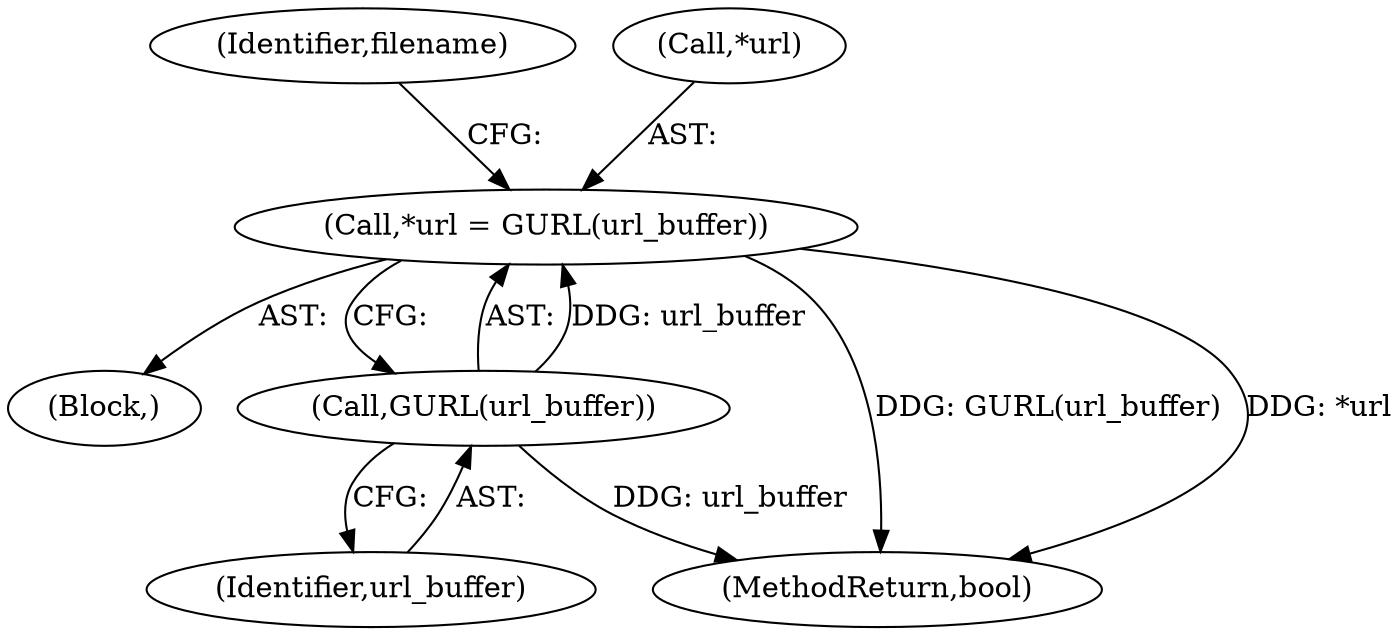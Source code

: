digraph "0_Chrome_e93dc535728da259ec16d1c3cc393f80b25f64ae_7@pointer" {
"1000143" [label="(Call,*url = GURL(url_buffer))"];
"1000146" [label="(Call,GURL(url_buffer))"];
"1000146" [label="(Call,GURL(url_buffer))"];
"1000143" [label="(Call,*url = GURL(url_buffer))"];
"1000149" [label="(Identifier,filename)"];
"1000142" [label="(Block,)"];
"1000147" [label="(Identifier,url_buffer)"];
"1000161" [label="(MethodReturn,bool)"];
"1000144" [label="(Call,*url)"];
"1000143" -> "1000142"  [label="AST: "];
"1000143" -> "1000146"  [label="CFG: "];
"1000144" -> "1000143"  [label="AST: "];
"1000146" -> "1000143"  [label="AST: "];
"1000149" -> "1000143"  [label="CFG: "];
"1000143" -> "1000161"  [label="DDG: GURL(url_buffer)"];
"1000143" -> "1000161"  [label="DDG: *url"];
"1000146" -> "1000143"  [label="DDG: url_buffer"];
"1000146" -> "1000147"  [label="CFG: "];
"1000147" -> "1000146"  [label="AST: "];
"1000146" -> "1000161"  [label="DDG: url_buffer"];
}
